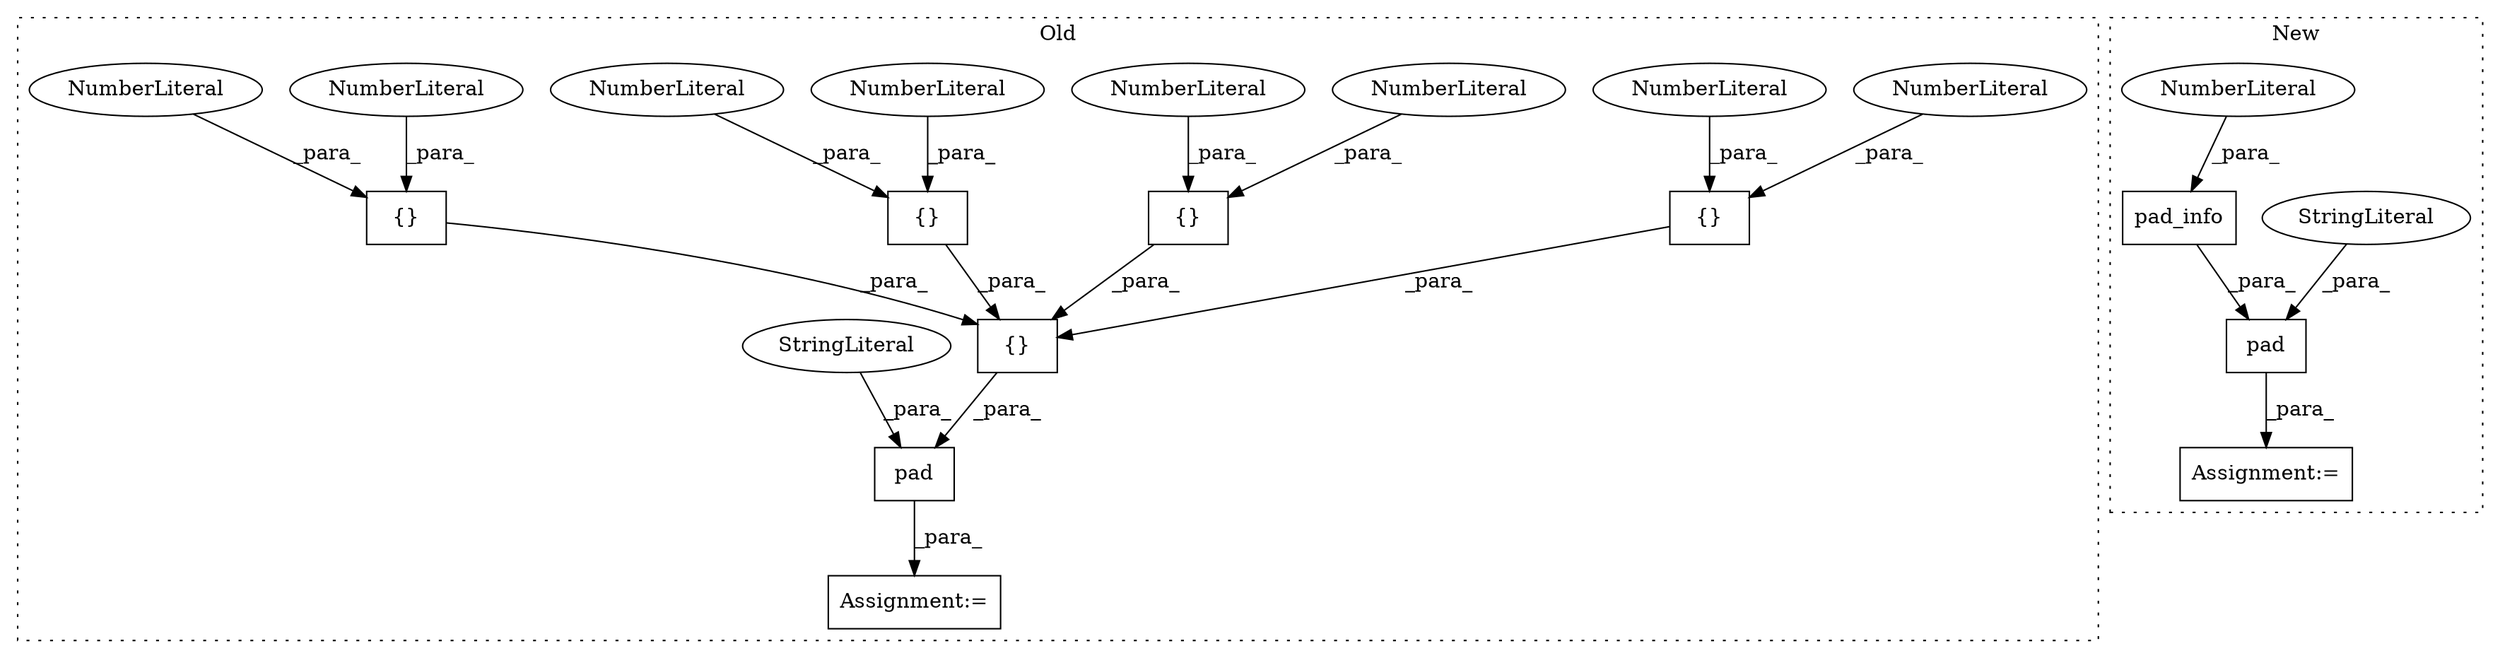 digraph G {
subgraph cluster0 {
1 [label="pad" a="32" s="969,1023" l="4,1" shape="box"];
3 [label="{}" a="4" s="906,910" l="1,1" shape="box"];
5 [label="Assignment:=" a="7" s="968" l="1" shape="box"];
6 [label="{}" a="4" s="893,917" l="1,1" shape="box"];
7 [label="NumberLiteral" a="34" s="909" l="1" shape="ellipse"];
8 [label="NumberLiteral" a="34" s="907" l="1" shape="ellipse"];
9 [label="{}" a="4" s="894,898" l="1,1" shape="box"];
10 [label="NumberLiteral" a="34" s="895" l="1" shape="ellipse"];
11 [label="{}" a="4" s="912,916" l="1,1" shape="box"];
12 [label="NumberLiteral" a="34" s="913" l="1" shape="ellipse"];
13 [label="NumberLiteral" a="34" s="897" l="1" shape="ellipse"];
14 [label="{}" a="4" s="900,904" l="1,1" shape="box"];
15 [label="NumberLiteral" a="34" s="901" l="1" shape="ellipse"];
16 [label="NumberLiteral" a="34" s="903" l="1" shape="ellipse"];
17 [label="NumberLiteral" a="34" s="915" l="1" shape="ellipse"];
18 [label="StringLiteral" a="45" s="1012" l="11" shape="ellipse"];
label = "Old";
style="dotted";
}
subgraph cluster1 {
2 [label="pad_info" a="32" s="973,983" l="9,1" shape="box"];
4 [label="pad" a="32" s="967,996" l="4,1" shape="box"];
19 [label="StringLiteral" a="45" s="985" l="11" shape="ellipse"];
20 [label="Assignment:=" a="7" s="966" l="1" shape="box"];
21 [label="NumberLiteral" a="34" s="982" l="1" shape="ellipse"];
label = "New";
style="dotted";
}
1 -> 5 [label="_para_"];
2 -> 4 [label="_para_"];
3 -> 6 [label="_para_"];
4 -> 20 [label="_para_"];
6 -> 1 [label="_para_"];
7 -> 3 [label="_para_"];
8 -> 3 [label="_para_"];
9 -> 6 [label="_para_"];
10 -> 9 [label="_para_"];
11 -> 6 [label="_para_"];
12 -> 11 [label="_para_"];
13 -> 9 [label="_para_"];
14 -> 6 [label="_para_"];
15 -> 14 [label="_para_"];
16 -> 14 [label="_para_"];
17 -> 11 [label="_para_"];
18 -> 1 [label="_para_"];
19 -> 4 [label="_para_"];
21 -> 2 [label="_para_"];
}